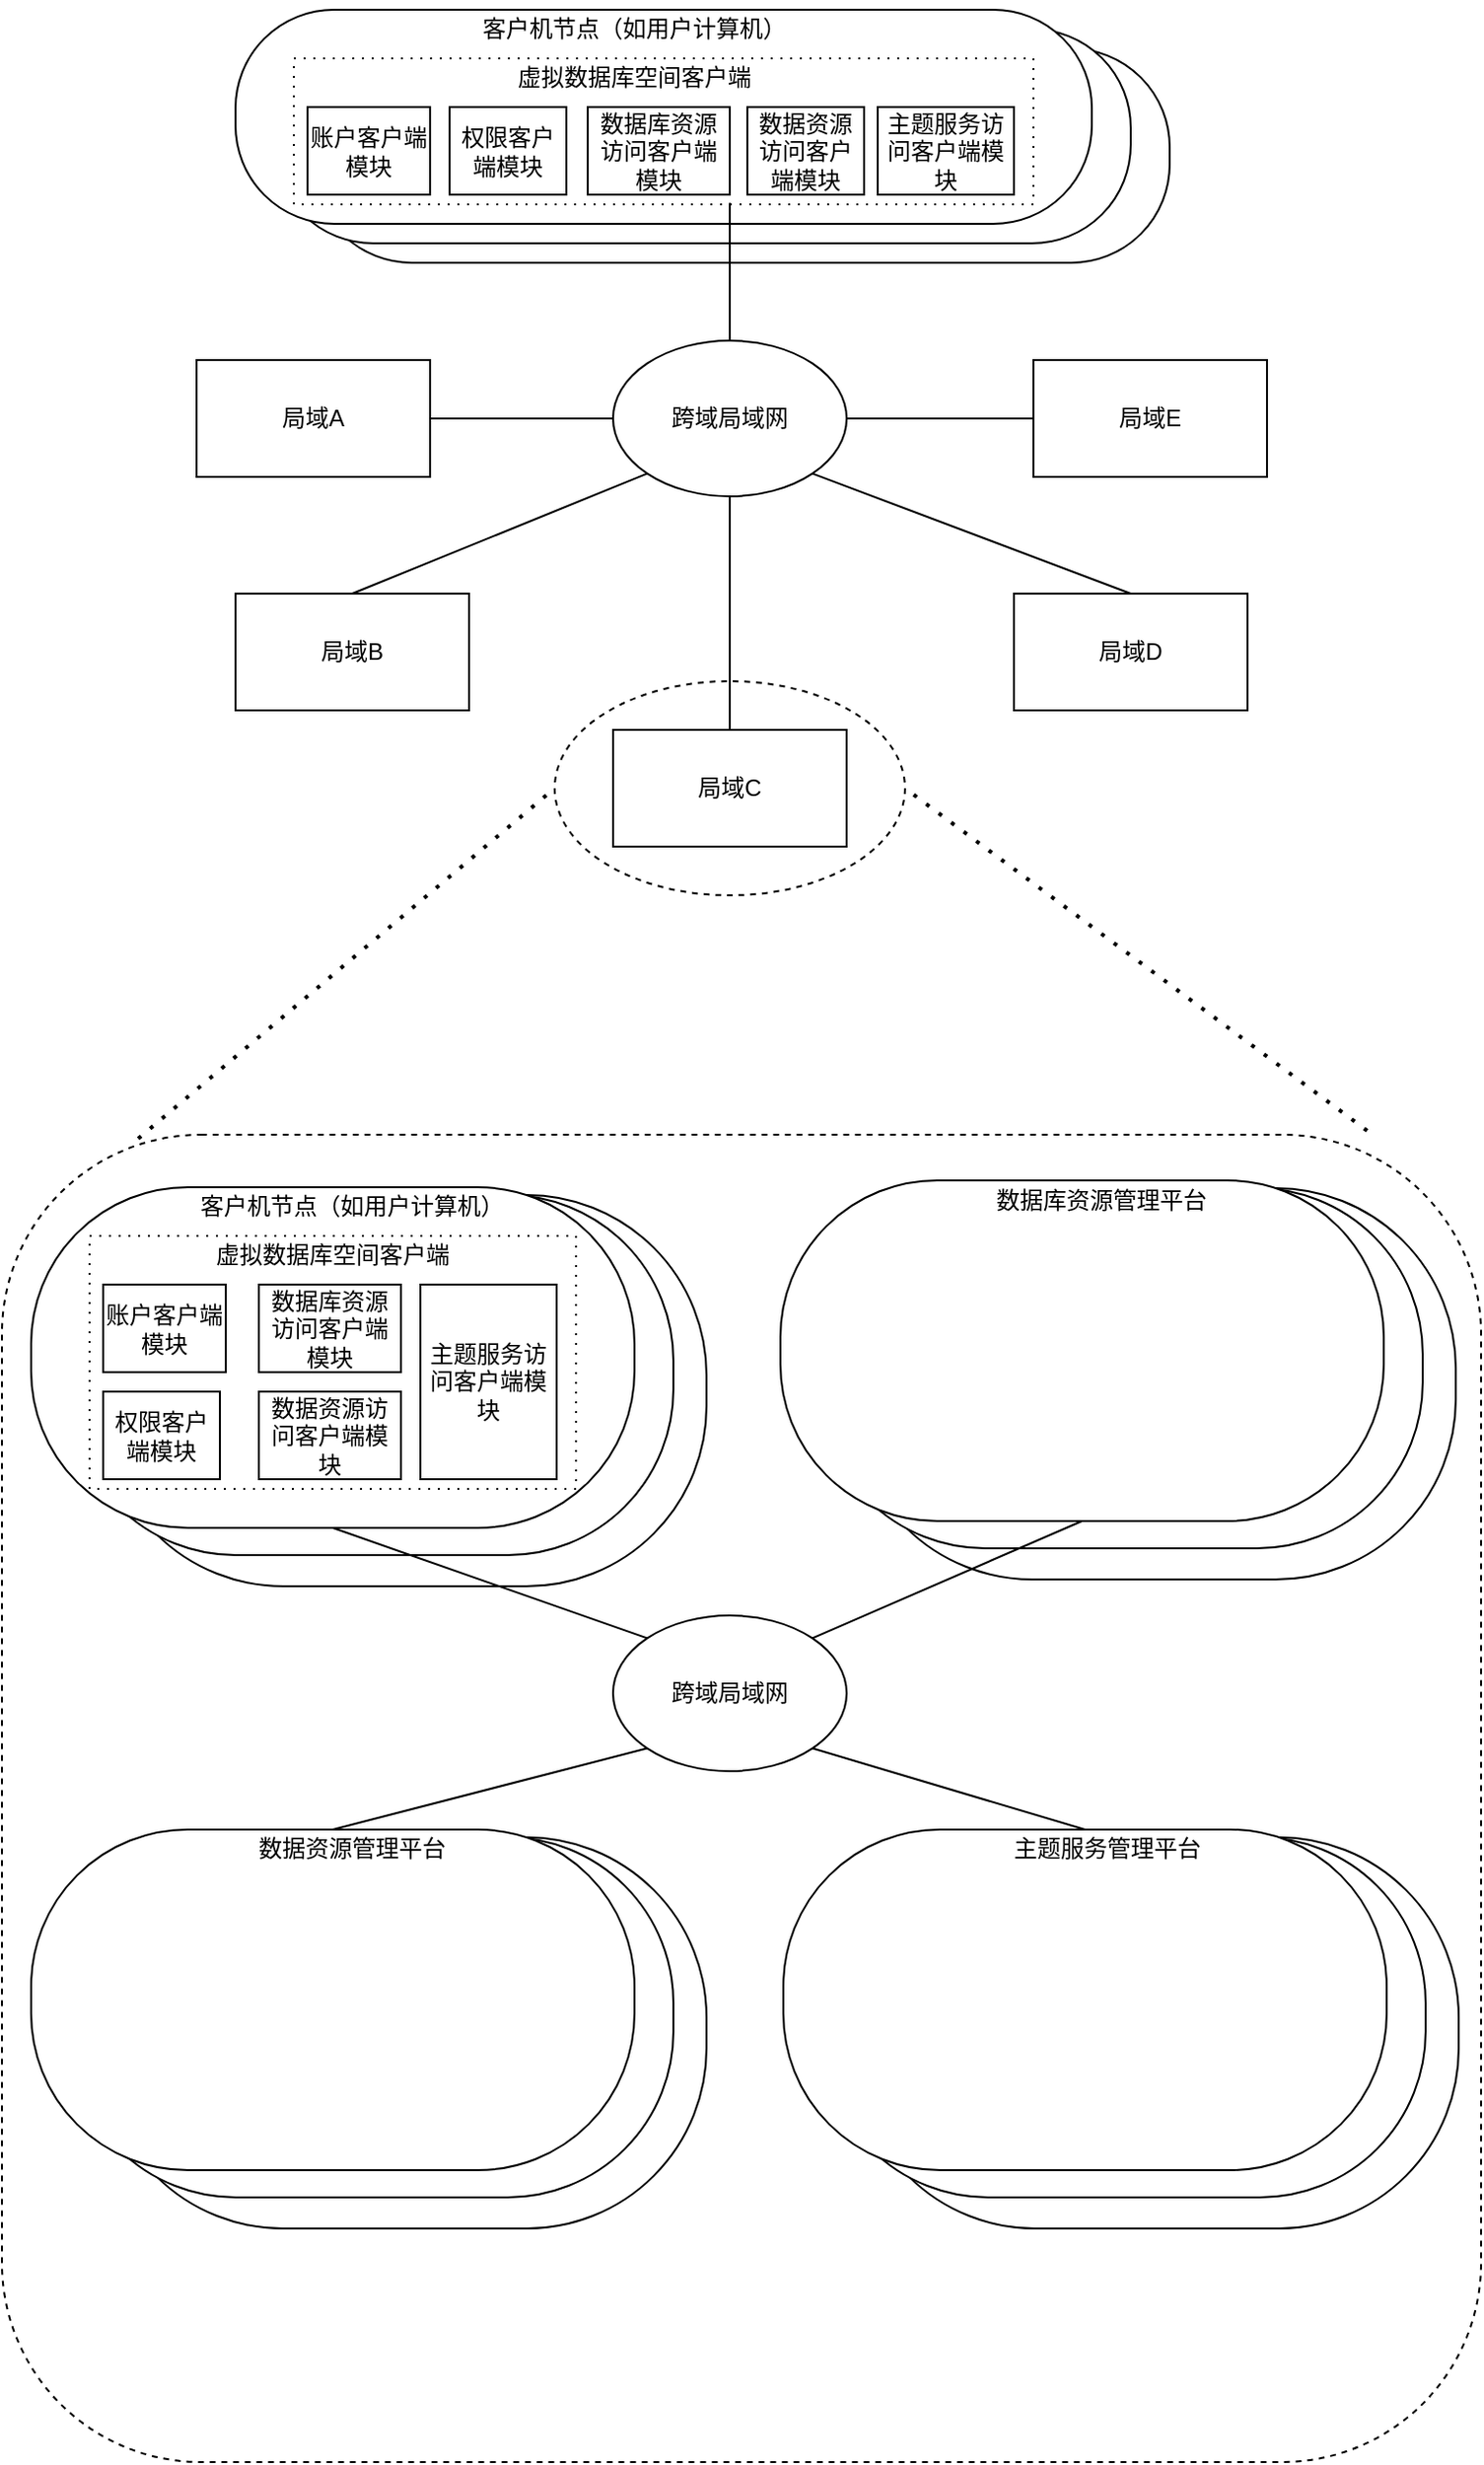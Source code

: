 <mxfile version="20.0.1" type="github">
  <diagram id="MedYQDeV-F79YKgBFQhL" name="第 1 页">
    <mxGraphModel dx="1886" dy="1094" grid="1" gridSize="10" guides="1" tooltips="1" connect="1" arrows="1" fold="1" page="1" pageScale="1" pageWidth="827" pageHeight="1169" math="0" shadow="0">
      <root>
        <mxCell id="0" />
        <mxCell id="1" parent="0" />
        <mxCell id="vhrxewNEwcAQ_lFFi1NT-1" value="" style="rounded=1;whiteSpace=wrap;html=1;arcSize=46;" vertex="1" parent="1">
          <mxGeometry x="200" y="40" width="440" height="110" as="geometry" />
        </mxCell>
        <mxCell id="vhrxewNEwcAQ_lFFi1NT-2" value="" style="rounded=1;whiteSpace=wrap;html=1;arcSize=46;" vertex="1" parent="1">
          <mxGeometry x="180" y="30" width="440" height="110" as="geometry" />
        </mxCell>
        <mxCell id="vhrxewNEwcAQ_lFFi1NT-3" value="" style="rounded=1;whiteSpace=wrap;html=1;arcSize=46;" vertex="1" parent="1">
          <mxGeometry x="160" y="20" width="440" height="110" as="geometry" />
        </mxCell>
        <mxCell id="vhrxewNEwcAQ_lFFi1NT-4" value="" style="rounded=0;whiteSpace=wrap;html=1;dashed=1;dashPattern=1 4;" vertex="1" parent="1">
          <mxGeometry x="190" y="45" width="380" height="75" as="geometry" />
        </mxCell>
        <mxCell id="vhrxewNEwcAQ_lFFi1NT-5" value="客户机节点（如用户计算机）" style="text;html=1;strokeColor=none;fillColor=none;align=center;verticalAlign=middle;whiteSpace=wrap;rounded=0;dashed=1;dashPattern=1 4;" vertex="1" parent="1">
          <mxGeometry x="280" y="15" width="170" height="30" as="geometry" />
        </mxCell>
        <mxCell id="vhrxewNEwcAQ_lFFi1NT-6" value="虚拟数据库空间客户端" style="text;html=1;strokeColor=none;fillColor=none;align=center;verticalAlign=middle;whiteSpace=wrap;rounded=0;dashed=1;dashPattern=1 4;" vertex="1" parent="1">
          <mxGeometry x="280" y="40" width="170" height="30" as="geometry" />
        </mxCell>
        <mxCell id="vhrxewNEwcAQ_lFFi1NT-7" value="账户客户端&lt;br&gt;模块" style="rounded=0;whiteSpace=wrap;html=1;" vertex="1" parent="1">
          <mxGeometry x="197" y="70" width="63" height="45" as="geometry" />
        </mxCell>
        <mxCell id="vhrxewNEwcAQ_lFFi1NT-8" value="权限客户端模块" style="rounded=0;whiteSpace=wrap;html=1;" vertex="1" parent="1">
          <mxGeometry x="270" y="70" width="60" height="45" as="geometry" />
        </mxCell>
        <mxCell id="vhrxewNEwcAQ_lFFi1NT-9" value="数据库资源访问客户端模块&lt;span style=&quot;color: rgba(0, 0, 0, 0); font-family: monospace; font-size: 0px; text-align: start;&quot;&gt;%3CmxGraphModel%3E%3Croot%3E%3CmxCell%20id%3D%220%22%2F%3E%3CmxCell%20id%3D%221%22%20parent%3D%220%22%2F%3E%3CmxCell%20id%3D%222%22%20value%3D%22%E6%9D%83%E9%99%90%E5%AE%A2%E6%88%B7%E7%AB%AF%E6%A8%A1%E5%9D%97%22%20style%3D%22rounded%3D0%3BwhiteSpace%3Dwrap%3Bhtml%3D1%3Bdashed%3D1%3BdashPattern%3D1%204%3B%22%20vertex%3D%221%22%20parent%3D%221%22%3E%3CmxGeometry%20x%3D%22280%22%20y%3D%2270%22%20width%3D%2273%22%20height%3D%2245%22%20as%3D%22geometry%22%2F%3E%3C%2FmxCell%3E%3C%2Froot%3E%3C%2FmxGraphModel%3E&lt;/span&gt;" style="rounded=0;whiteSpace=wrap;html=1;" vertex="1" parent="1">
          <mxGeometry x="341" y="70" width="73" height="45" as="geometry" />
        </mxCell>
        <mxCell id="vhrxewNEwcAQ_lFFi1NT-10" value="数据资源访问客户端模块&lt;span style=&quot;color: rgba(0, 0, 0, 0); font-family: monospace; font-size: 0px; text-align: start;&quot;&gt;%3CmxGraphModel%3E%3Croot%3E%3CmxCell%20id%3D%220%22%2F%3E%3CmxCell%20id%3D%221%22%20parent%3D%220%22%2F%3E%3CmxCell%20id%3D%222%22%20value%3D%22%E6%9D%83%E9%99%90%E5%AE%A2%E6%88%B7%E7%AB%AF%E6%A8%A1%E5%9D%97%22%20style%3D%22rounded%3D0%3BwhiteSpace%3Dwrap%3Bhtml%3D1%3Bdashed%3D1%3BdashPattern%3D1%204%3B%22%20vertex%3D%221%22%20parent%3D%221%22%3E%3CmxGeometry%20x%3D%22280%22%20y%3D%2270%22%20width%3D%2273%22%20height%3D%2245%22%20as%3D%22geometry%22%2F%3E%3C%2FmxCell%3E%3C%2Froot%3E%3C%2FmxGraphModel%3E&lt;/span&gt;" style="rounded=0;whiteSpace=wrap;html=1;" vertex="1" parent="1">
          <mxGeometry x="423" y="70" width="60" height="45" as="geometry" />
        </mxCell>
        <mxCell id="vhrxewNEwcAQ_lFFi1NT-11" value="主题服务访问客户端模块&lt;span style=&quot;color: rgba(0, 0, 0, 0); font-family: monospace; font-size: 0px; text-align: start;&quot;&gt;%3CmxGraphModel%3E%3Croot%3E%3CmxCell%20id%3D%220%22%2F%3E%3CmxCell%20id%3D%221%22%20parent%3D%220%22%2F%3E%3CmxCell%20id%3D%222%22%20value%3D%22%E6%9D%83%E9%99%90%E5%AE%A2%E6%88%B7%E7%AB%AF%E6%A8%A1%E5%9D%97%22%20style%3D%22rounded%3D0%3BwhiteSpace%3Dwrap%3Bhtml%3D1%3Bdashed%3D1%3BdashPattern%3D1%204%3B%22%20vertex%3D%221%22%20parent%3D%221%22%3E%3CmxGeometry%20x%3D%22280%22%20y%3D%2270%22%20width%3D%2273%22%20height%3D%2245%22%20as%3D%22geometry%22%2F%3E%3C%2FmxCell%3E%3C%2Froot%3E%3C%2FmxGraphModel%3E&lt;/span&gt;" style="rounded=0;whiteSpace=wrap;html=1;" vertex="1" parent="1">
          <mxGeometry x="490" y="70" width="70" height="45" as="geometry" />
        </mxCell>
        <mxCell id="vhrxewNEwcAQ_lFFi1NT-12" value="跨域局域网" style="ellipse;whiteSpace=wrap;html=1;" vertex="1" parent="1">
          <mxGeometry x="354" y="190" width="120" height="80" as="geometry" />
        </mxCell>
        <mxCell id="vhrxewNEwcAQ_lFFi1NT-13" value="" style="endArrow=none;html=1;rounded=0;" edge="1" parent="1" source="vhrxewNEwcAQ_lFFi1NT-12">
          <mxGeometry width="50" height="50" relative="1" as="geometry">
            <mxPoint x="414" y="169.289" as="sourcePoint" />
            <mxPoint x="414" y="119.289" as="targetPoint" />
          </mxGeometry>
        </mxCell>
        <mxCell id="vhrxewNEwcAQ_lFFi1NT-14" value="&lt;span style=&quot;&quot;&gt;局域E&lt;/span&gt;" style="rounded=0;whiteSpace=wrap;html=1;" vertex="1" parent="1">
          <mxGeometry x="570" y="200" width="120" height="60" as="geometry" />
        </mxCell>
        <mxCell id="vhrxewNEwcAQ_lFFi1NT-15" value="局域A" style="rounded=0;whiteSpace=wrap;html=1;" vertex="1" parent="1">
          <mxGeometry x="140" y="200" width="120" height="60" as="geometry" />
        </mxCell>
        <mxCell id="vhrxewNEwcAQ_lFFi1NT-16" value="&lt;span style=&quot;&quot;&gt;局域B&lt;/span&gt;" style="rounded=0;whiteSpace=wrap;html=1;" vertex="1" parent="1">
          <mxGeometry x="160" y="320" width="120" height="60" as="geometry" />
        </mxCell>
        <mxCell id="vhrxewNEwcAQ_lFFi1NT-17" value="&lt;span style=&quot;&quot;&gt;局域D&lt;/span&gt;" style="rounded=0;whiteSpace=wrap;html=1;" vertex="1" parent="1">
          <mxGeometry x="560" y="320" width="120" height="60" as="geometry" />
        </mxCell>
        <mxCell id="vhrxewNEwcAQ_lFFi1NT-18" value="&lt;span style=&quot;&quot;&gt;局域C&lt;/span&gt;" style="rounded=0;whiteSpace=wrap;html=1;" vertex="1" parent="1">
          <mxGeometry x="354" y="390" width="120" height="60" as="geometry" />
        </mxCell>
        <mxCell id="vhrxewNEwcAQ_lFFi1NT-19" value="" style="endArrow=none;html=1;rounded=0;entryX=1;entryY=0.5;entryDx=0;entryDy=0;" edge="1" parent="1" source="vhrxewNEwcAQ_lFFi1NT-12" target="vhrxewNEwcAQ_lFFi1NT-15">
          <mxGeometry width="50" height="50" relative="1" as="geometry">
            <mxPoint x="283.289" y="280" as="sourcePoint" />
            <mxPoint x="283.289" y="230" as="targetPoint" />
          </mxGeometry>
        </mxCell>
        <mxCell id="vhrxewNEwcAQ_lFFi1NT-20" value="" style="endArrow=none;html=1;rounded=0;exitX=0.5;exitY=0;exitDx=0;exitDy=0;entryX=0;entryY=1;entryDx=0;entryDy=0;" edge="1" parent="1" source="vhrxewNEwcAQ_lFFi1NT-16" target="vhrxewNEwcAQ_lFFi1NT-12">
          <mxGeometry width="50" height="50" relative="1" as="geometry">
            <mxPoint x="410" y="340" as="sourcePoint" />
            <mxPoint x="460" y="290" as="targetPoint" />
          </mxGeometry>
        </mxCell>
        <mxCell id="vhrxewNEwcAQ_lFFi1NT-22" value="" style="endArrow=none;html=1;rounded=0;exitX=0.5;exitY=0;exitDx=0;exitDy=0;entryX=0.5;entryY=1;entryDx=0;entryDy=0;" edge="1" parent="1" source="vhrxewNEwcAQ_lFFi1NT-18" target="vhrxewNEwcAQ_lFFi1NT-12">
          <mxGeometry width="50" height="50" relative="1" as="geometry">
            <mxPoint x="230" y="330" as="sourcePoint" />
            <mxPoint x="381.574" y="268.284" as="targetPoint" />
          </mxGeometry>
        </mxCell>
        <mxCell id="vhrxewNEwcAQ_lFFi1NT-23" value="" style="endArrow=none;html=1;rounded=0;exitX=0.5;exitY=0;exitDx=0;exitDy=0;entryX=1;entryY=1;entryDx=0;entryDy=0;" edge="1" parent="1" source="vhrxewNEwcAQ_lFFi1NT-17" target="vhrxewNEwcAQ_lFFi1NT-12">
          <mxGeometry width="50" height="50" relative="1" as="geometry">
            <mxPoint x="240" y="340" as="sourcePoint" />
            <mxPoint x="391.574" y="278.284" as="targetPoint" />
          </mxGeometry>
        </mxCell>
        <mxCell id="vhrxewNEwcAQ_lFFi1NT-24" value="" style="endArrow=none;html=1;rounded=0;exitX=0;exitY=0.5;exitDx=0;exitDy=0;entryX=1;entryY=0.5;entryDx=0;entryDy=0;" edge="1" parent="1" source="vhrxewNEwcAQ_lFFi1NT-14" target="vhrxewNEwcAQ_lFFi1NT-12">
          <mxGeometry width="50" height="50" relative="1" as="geometry">
            <mxPoint x="250" y="350" as="sourcePoint" />
            <mxPoint x="401.574" y="288.284" as="targetPoint" />
          </mxGeometry>
        </mxCell>
        <mxCell id="vhrxewNEwcAQ_lFFi1NT-25" value="" style="ellipse;whiteSpace=wrap;html=1;dashed=1;fillColor=none;" vertex="1" parent="1">
          <mxGeometry x="324" y="365" width="180" height="110" as="geometry" />
        </mxCell>
        <mxCell id="vhrxewNEwcAQ_lFFi1NT-26" value="" style="rounded=1;whiteSpace=wrap;html=1;dashed=1;fillColor=none;" vertex="1" parent="1">
          <mxGeometry x="40" y="598" width="760" height="682" as="geometry" />
        </mxCell>
        <mxCell id="vhrxewNEwcAQ_lFFi1NT-27" value="" style="endArrow=none;dashed=1;html=1;dashPattern=1 3;strokeWidth=2;rounded=0;entryX=0;entryY=0.5;entryDx=0;entryDy=0;" edge="1" parent="1" target="vhrxewNEwcAQ_lFFi1NT-25">
          <mxGeometry width="50" height="50" relative="1" as="geometry">
            <mxPoint x="110" y="600" as="sourcePoint" />
            <mxPoint x="160" y="550" as="targetPoint" />
          </mxGeometry>
        </mxCell>
        <mxCell id="vhrxewNEwcAQ_lFFi1NT-28" value="" style="endArrow=none;dashed=1;html=1;dashPattern=1 3;strokeWidth=2;rounded=0;entryX=1;entryY=0.5;entryDx=0;entryDy=0;exitX=0.923;exitY=-0.003;exitDx=0;exitDy=0;exitPerimeter=0;" edge="1" parent="1" source="vhrxewNEwcAQ_lFFi1NT-26" target="vhrxewNEwcAQ_lFFi1NT-25">
          <mxGeometry width="50" height="50" relative="1" as="geometry">
            <mxPoint x="120" y="610.0" as="sourcePoint" />
            <mxPoint x="333.46" y="440.34" as="targetPoint" />
          </mxGeometry>
        </mxCell>
        <mxCell id="vhrxewNEwcAQ_lFFi1NT-29" value="" style="rounded=1;whiteSpace=wrap;html=1;arcSize=46;" vertex="1" parent="1">
          <mxGeometry x="92" y="629" width="310" height="201" as="geometry" />
        </mxCell>
        <mxCell id="vhrxewNEwcAQ_lFFi1NT-30" value="" style="rounded=1;whiteSpace=wrap;html=1;arcSize=46;" vertex="1" parent="1">
          <mxGeometry x="75" y="629" width="310" height="185" as="geometry" />
        </mxCell>
        <mxCell id="vhrxewNEwcAQ_lFFi1NT-31" value="" style="rounded=1;whiteSpace=wrap;html=1;arcSize=46;" vertex="1" parent="1">
          <mxGeometry x="55" y="625" width="310" height="175" as="geometry" />
        </mxCell>
        <mxCell id="vhrxewNEwcAQ_lFFi1NT-32" value="" style="rounded=0;whiteSpace=wrap;html=1;dashed=1;dashPattern=1 4;" vertex="1" parent="1">
          <mxGeometry x="85" y="650" width="250" height="130" as="geometry" />
        </mxCell>
        <mxCell id="vhrxewNEwcAQ_lFFi1NT-33" value="客户机节点（如用户计算机）" style="text;html=1;strokeColor=none;fillColor=none;align=center;verticalAlign=middle;whiteSpace=wrap;rounded=0;dashed=1;dashPattern=1 4;" vertex="1" parent="1">
          <mxGeometry x="135" y="620" width="170" height="30" as="geometry" />
        </mxCell>
        <mxCell id="vhrxewNEwcAQ_lFFi1NT-34" value="虚拟数据库空间客户端" style="text;html=1;strokeColor=none;fillColor=none;align=center;verticalAlign=middle;whiteSpace=wrap;rounded=0;dashed=1;dashPattern=1 4;" vertex="1" parent="1">
          <mxGeometry x="125" y="645" width="170" height="30" as="geometry" />
        </mxCell>
        <mxCell id="vhrxewNEwcAQ_lFFi1NT-35" value="账户客户端&lt;br&gt;模块" style="rounded=0;whiteSpace=wrap;html=1;" vertex="1" parent="1">
          <mxGeometry x="92" y="675" width="63" height="45" as="geometry" />
        </mxCell>
        <mxCell id="vhrxewNEwcAQ_lFFi1NT-36" value="权限客户端模块" style="rounded=0;whiteSpace=wrap;html=1;" vertex="1" parent="1">
          <mxGeometry x="92" y="730" width="60" height="45" as="geometry" />
        </mxCell>
        <mxCell id="vhrxewNEwcAQ_lFFi1NT-37" value="数据库资源访问客户端模块&lt;span style=&quot;color: rgba(0, 0, 0, 0); font-family: monospace; font-size: 0px; text-align: start;&quot;&gt;%3CmxGraphModel%3E%3Croot%3E%3CmxCell%20id%3D%220%22%2F%3E%3CmxCell%20id%3D%221%22%20parent%3D%220%22%2F%3E%3CmxCell%20id%3D%222%22%20value%3D%22%E6%9D%83%E9%99%90%E5%AE%A2%E6%88%B7%E7%AB%AF%E6%A8%A1%E5%9D%97%22%20style%3D%22rounded%3D0%3BwhiteSpace%3Dwrap%3Bhtml%3D1%3Bdashed%3D1%3BdashPattern%3D1%204%3B%22%20vertex%3D%221%22%20parent%3D%221%22%3E%3CmxGeometry%20x%3D%22280%22%20y%3D%2270%22%20width%3D%2273%22%20height%3D%2245%22%20as%3D%22geometry%22%2F%3E%3C%2FmxCell%3E%3C%2Froot%3E%3C%2FmxGraphModel%3E&lt;/span&gt;" style="rounded=0;whiteSpace=wrap;html=1;" vertex="1" parent="1">
          <mxGeometry x="172" y="675" width="73" height="45" as="geometry" />
        </mxCell>
        <mxCell id="vhrxewNEwcAQ_lFFi1NT-38" value="数据资源访问客户端模块&lt;span style=&quot;color: rgba(0, 0, 0, 0); font-family: monospace; font-size: 0px; text-align: start;&quot;&gt;%3CmxGraphModel%3E%3Croot%3E%3CmxCell%20id%3D%220%22%2F%3E%3CmxCell%20id%3D%221%22%20parent%3D%220%22%2F%3E%3CmxCell%20id%3D%222%22%20value%3D%22%E6%9D%83%E9%99%90%E5%AE%A2%E6%88%B7%E7%AB%AF%E6%A8%A1%E5%9D%97%22%20style%3D%22rounded%3D0%3BwhiteSpace%3Dwrap%3Bhtml%3D1%3Bdashed%3D1%3BdashPattern%3D1%204%3B%22%20vertex%3D%221%22%20parent%3D%221%22%3E%3CmxGeometry%20x%3D%22280%22%20y%3D%2270%22%20width%3D%2273%22%20height%3D%2245%22%20as%3D%22geometry%22%2F%3E%3C%2FmxCell%3E%3C%2Froot%3E%3C%2FmxGraphModel%3E&lt;/span&gt;" style="rounded=0;whiteSpace=wrap;html=1;" vertex="1" parent="1">
          <mxGeometry x="172" y="730" width="73" height="45" as="geometry" />
        </mxCell>
        <mxCell id="vhrxewNEwcAQ_lFFi1NT-39" value="主题服务访问客户端模块&lt;span style=&quot;color: rgba(0, 0, 0, 0); font-family: monospace; font-size: 0px; text-align: start;&quot;&gt;%3CmxGraphModel%3E%3Croot%3E%3CmxCell%20id%3D%220%22%2F%3E%3CmxCell%20id%3D%221%22%20parent%3D%220%22%2F%3E%3CmxCell%20id%3D%222%22%20value%3D%22%E6%9D%83%E9%99%90%E5%AE%A2%E6%88%B7%E7%AB%AF%E6%A8%A1%E5%9D%97%22%20style%3D%22rounded%3D0%3BwhiteSpace%3Dwrap%3Bhtml%3D1%3Bdashed%3D1%3BdashPattern%3D1%204%3B%22%20vertex%3D%221%22%20parent%3D%221%22%3E%3CmxGeometry%20x%3D%22280%22%20y%3D%2270%22%20width%3D%2273%22%20height%3D%2245%22%20as%3D%22geometry%22%2F%3E%3C%2FmxCell%3E%3C%2Froot%3E%3C%2FmxGraphModel%3E&lt;/span&gt;" style="rounded=0;whiteSpace=wrap;html=1;" vertex="1" parent="1">
          <mxGeometry x="255" y="675" width="70" height="100" as="geometry" />
        </mxCell>
        <mxCell id="vhrxewNEwcAQ_lFFi1NT-51" value="" style="rounded=1;whiteSpace=wrap;html=1;arcSize=46;" vertex="1" parent="1">
          <mxGeometry x="477" y="625.5" width="310" height="201" as="geometry" />
        </mxCell>
        <mxCell id="vhrxewNEwcAQ_lFFi1NT-52" value="" style="rounded=1;whiteSpace=wrap;html=1;arcSize=46;" vertex="1" parent="1">
          <mxGeometry x="460" y="625.5" width="310" height="185" as="geometry" />
        </mxCell>
        <mxCell id="vhrxewNEwcAQ_lFFi1NT-53" value="" style="rounded=1;whiteSpace=wrap;html=1;arcSize=46;" vertex="1" parent="1">
          <mxGeometry x="440" y="621.5" width="310" height="175" as="geometry" />
        </mxCell>
        <mxCell id="vhrxewNEwcAQ_lFFi1NT-55" value="数据库资源管理平台" style="text;html=1;strokeColor=none;fillColor=none;align=center;verticalAlign=middle;whiteSpace=wrap;rounded=0;dashed=1;dashPattern=1 4;" vertex="1" parent="1">
          <mxGeometry x="520" y="616.5" width="170" height="30" as="geometry" />
        </mxCell>
        <mxCell id="vhrxewNEwcAQ_lFFi1NT-62" value="" style="rounded=1;whiteSpace=wrap;html=1;arcSize=46;" vertex="1" parent="1">
          <mxGeometry x="92" y="959" width="310" height="201" as="geometry" />
        </mxCell>
        <mxCell id="vhrxewNEwcAQ_lFFi1NT-63" value="" style="rounded=1;whiteSpace=wrap;html=1;arcSize=46;" vertex="1" parent="1">
          <mxGeometry x="75" y="959" width="310" height="185" as="geometry" />
        </mxCell>
        <mxCell id="vhrxewNEwcAQ_lFFi1NT-64" value="" style="rounded=1;whiteSpace=wrap;html=1;arcSize=46;" vertex="1" parent="1">
          <mxGeometry x="55" y="955" width="310" height="175" as="geometry" />
        </mxCell>
        <mxCell id="vhrxewNEwcAQ_lFFi1NT-66" value="数据资源管理平台" style="text;html=1;strokeColor=none;fillColor=none;align=center;verticalAlign=middle;whiteSpace=wrap;rounded=0;dashed=1;dashPattern=1 4;" vertex="1" parent="1">
          <mxGeometry x="135" y="950" width="170" height="30" as="geometry" />
        </mxCell>
        <mxCell id="vhrxewNEwcAQ_lFFi1NT-73" value="跨域局域网" style="ellipse;whiteSpace=wrap;html=1;" vertex="1" parent="1">
          <mxGeometry x="354" y="845" width="120" height="80" as="geometry" />
        </mxCell>
        <mxCell id="vhrxewNEwcAQ_lFFi1NT-75" value="" style="rounded=1;whiteSpace=wrap;html=1;arcSize=46;" vertex="1" parent="1">
          <mxGeometry x="478.5" y="959" width="310" height="201" as="geometry" />
        </mxCell>
        <mxCell id="vhrxewNEwcAQ_lFFi1NT-76" value="" style="rounded=1;whiteSpace=wrap;html=1;arcSize=46;" vertex="1" parent="1">
          <mxGeometry x="461.5" y="959" width="310" height="185" as="geometry" />
        </mxCell>
        <mxCell id="vhrxewNEwcAQ_lFFi1NT-77" value="" style="rounded=1;whiteSpace=wrap;html=1;arcSize=46;" vertex="1" parent="1">
          <mxGeometry x="441.5" y="955" width="310" height="175" as="geometry" />
        </mxCell>
        <mxCell id="vhrxewNEwcAQ_lFFi1NT-79" value="主题服务管理平台" style="text;html=1;strokeColor=none;fillColor=none;align=center;verticalAlign=middle;whiteSpace=wrap;rounded=0;dashed=1;dashPattern=1 4;" vertex="1" parent="1">
          <mxGeometry x="522.5" y="950" width="170" height="30" as="geometry" />
        </mxCell>
        <mxCell id="vhrxewNEwcAQ_lFFi1NT-86" value="" style="endArrow=none;html=1;rounded=0;entryX=0.5;entryY=1;entryDx=0;entryDy=0;exitX=0;exitY=0;exitDx=0;exitDy=0;" edge="1" parent="1" source="vhrxewNEwcAQ_lFFi1NT-73" target="vhrxewNEwcAQ_lFFi1NT-31">
          <mxGeometry width="50" height="50" relative="1" as="geometry">
            <mxPoint x="280" y="910" as="sourcePoint" />
            <mxPoint x="330" y="860" as="targetPoint" />
          </mxGeometry>
        </mxCell>
        <mxCell id="vhrxewNEwcAQ_lFFi1NT-87" value="" style="endArrow=none;html=1;rounded=0;exitX=1;exitY=0;exitDx=0;exitDy=0;entryX=0.5;entryY=1;entryDx=0;entryDy=0;" edge="1" parent="1" source="vhrxewNEwcAQ_lFFi1NT-73" target="vhrxewNEwcAQ_lFFi1NT-53">
          <mxGeometry width="50" height="50" relative="1" as="geometry">
            <mxPoint x="530" y="920" as="sourcePoint" />
            <mxPoint x="580" y="870" as="targetPoint" />
          </mxGeometry>
        </mxCell>
        <mxCell id="vhrxewNEwcAQ_lFFi1NT-89" value="" style="endArrow=none;html=1;rounded=0;entryX=0;entryY=1;entryDx=0;entryDy=0;exitX=0.5;exitY=0;exitDx=0;exitDy=0;" edge="1" parent="1" source="vhrxewNEwcAQ_lFFi1NT-64" target="vhrxewNEwcAQ_lFFi1NT-73">
          <mxGeometry width="50" height="50" relative="1" as="geometry">
            <mxPoint x="230" y="940" as="sourcePoint" />
            <mxPoint x="280" y="890" as="targetPoint" />
          </mxGeometry>
        </mxCell>
        <mxCell id="vhrxewNEwcAQ_lFFi1NT-90" value="" style="endArrow=none;html=1;rounded=0;entryX=1;entryY=1;entryDx=0;entryDy=0;exitX=0.5;exitY=0;exitDx=0;exitDy=0;" edge="1" parent="1" source="vhrxewNEwcAQ_lFFi1NT-77" target="vhrxewNEwcAQ_lFFi1NT-73">
          <mxGeometry width="50" height="50" relative="1" as="geometry">
            <mxPoint x="570" y="940" as="sourcePoint" />
            <mxPoint x="620" y="890" as="targetPoint" />
          </mxGeometry>
        </mxCell>
      </root>
    </mxGraphModel>
  </diagram>
</mxfile>
